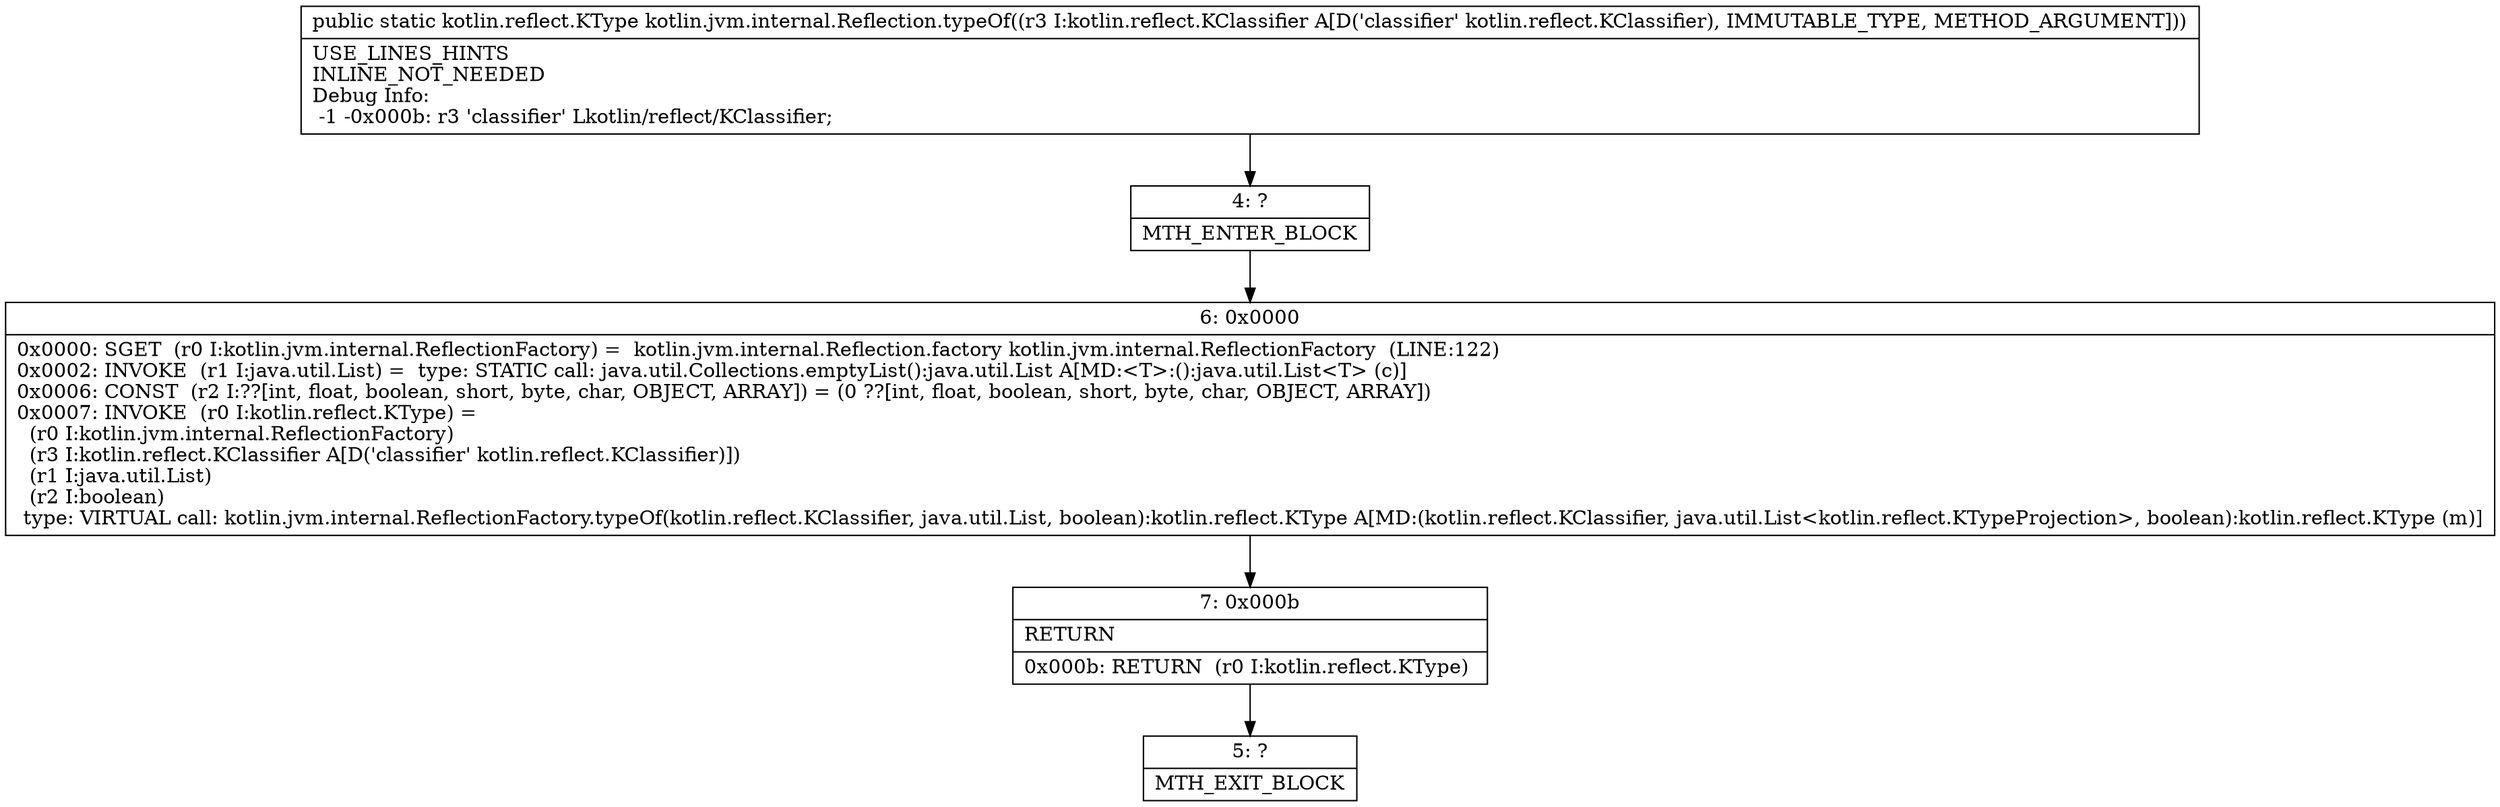 digraph "CFG forkotlin.jvm.internal.Reflection.typeOf(Lkotlin\/reflect\/KClassifier;)Lkotlin\/reflect\/KType;" {
Node_4 [shape=record,label="{4\:\ ?|MTH_ENTER_BLOCK\l}"];
Node_6 [shape=record,label="{6\:\ 0x0000|0x0000: SGET  (r0 I:kotlin.jvm.internal.ReflectionFactory) =  kotlin.jvm.internal.Reflection.factory kotlin.jvm.internal.ReflectionFactory  (LINE:122)\l0x0002: INVOKE  (r1 I:java.util.List) =  type: STATIC call: java.util.Collections.emptyList():java.util.List A[MD:\<T\>:():java.util.List\<T\> (c)]\l0x0006: CONST  (r2 I:??[int, float, boolean, short, byte, char, OBJECT, ARRAY]) = (0 ??[int, float, boolean, short, byte, char, OBJECT, ARRAY]) \l0x0007: INVOKE  (r0 I:kotlin.reflect.KType) = \l  (r0 I:kotlin.jvm.internal.ReflectionFactory)\l  (r3 I:kotlin.reflect.KClassifier A[D('classifier' kotlin.reflect.KClassifier)])\l  (r1 I:java.util.List)\l  (r2 I:boolean)\l type: VIRTUAL call: kotlin.jvm.internal.ReflectionFactory.typeOf(kotlin.reflect.KClassifier, java.util.List, boolean):kotlin.reflect.KType A[MD:(kotlin.reflect.KClassifier, java.util.List\<kotlin.reflect.KTypeProjection\>, boolean):kotlin.reflect.KType (m)]\l}"];
Node_7 [shape=record,label="{7\:\ 0x000b|RETURN\l|0x000b: RETURN  (r0 I:kotlin.reflect.KType) \l}"];
Node_5 [shape=record,label="{5\:\ ?|MTH_EXIT_BLOCK\l}"];
MethodNode[shape=record,label="{public static kotlin.reflect.KType kotlin.jvm.internal.Reflection.typeOf((r3 I:kotlin.reflect.KClassifier A[D('classifier' kotlin.reflect.KClassifier), IMMUTABLE_TYPE, METHOD_ARGUMENT]))  | USE_LINES_HINTS\lINLINE_NOT_NEEDED\lDebug Info:\l  \-1 \-0x000b: r3 'classifier' Lkotlin\/reflect\/KClassifier;\l}"];
MethodNode -> Node_4;Node_4 -> Node_6;
Node_6 -> Node_7;
Node_7 -> Node_5;
}


